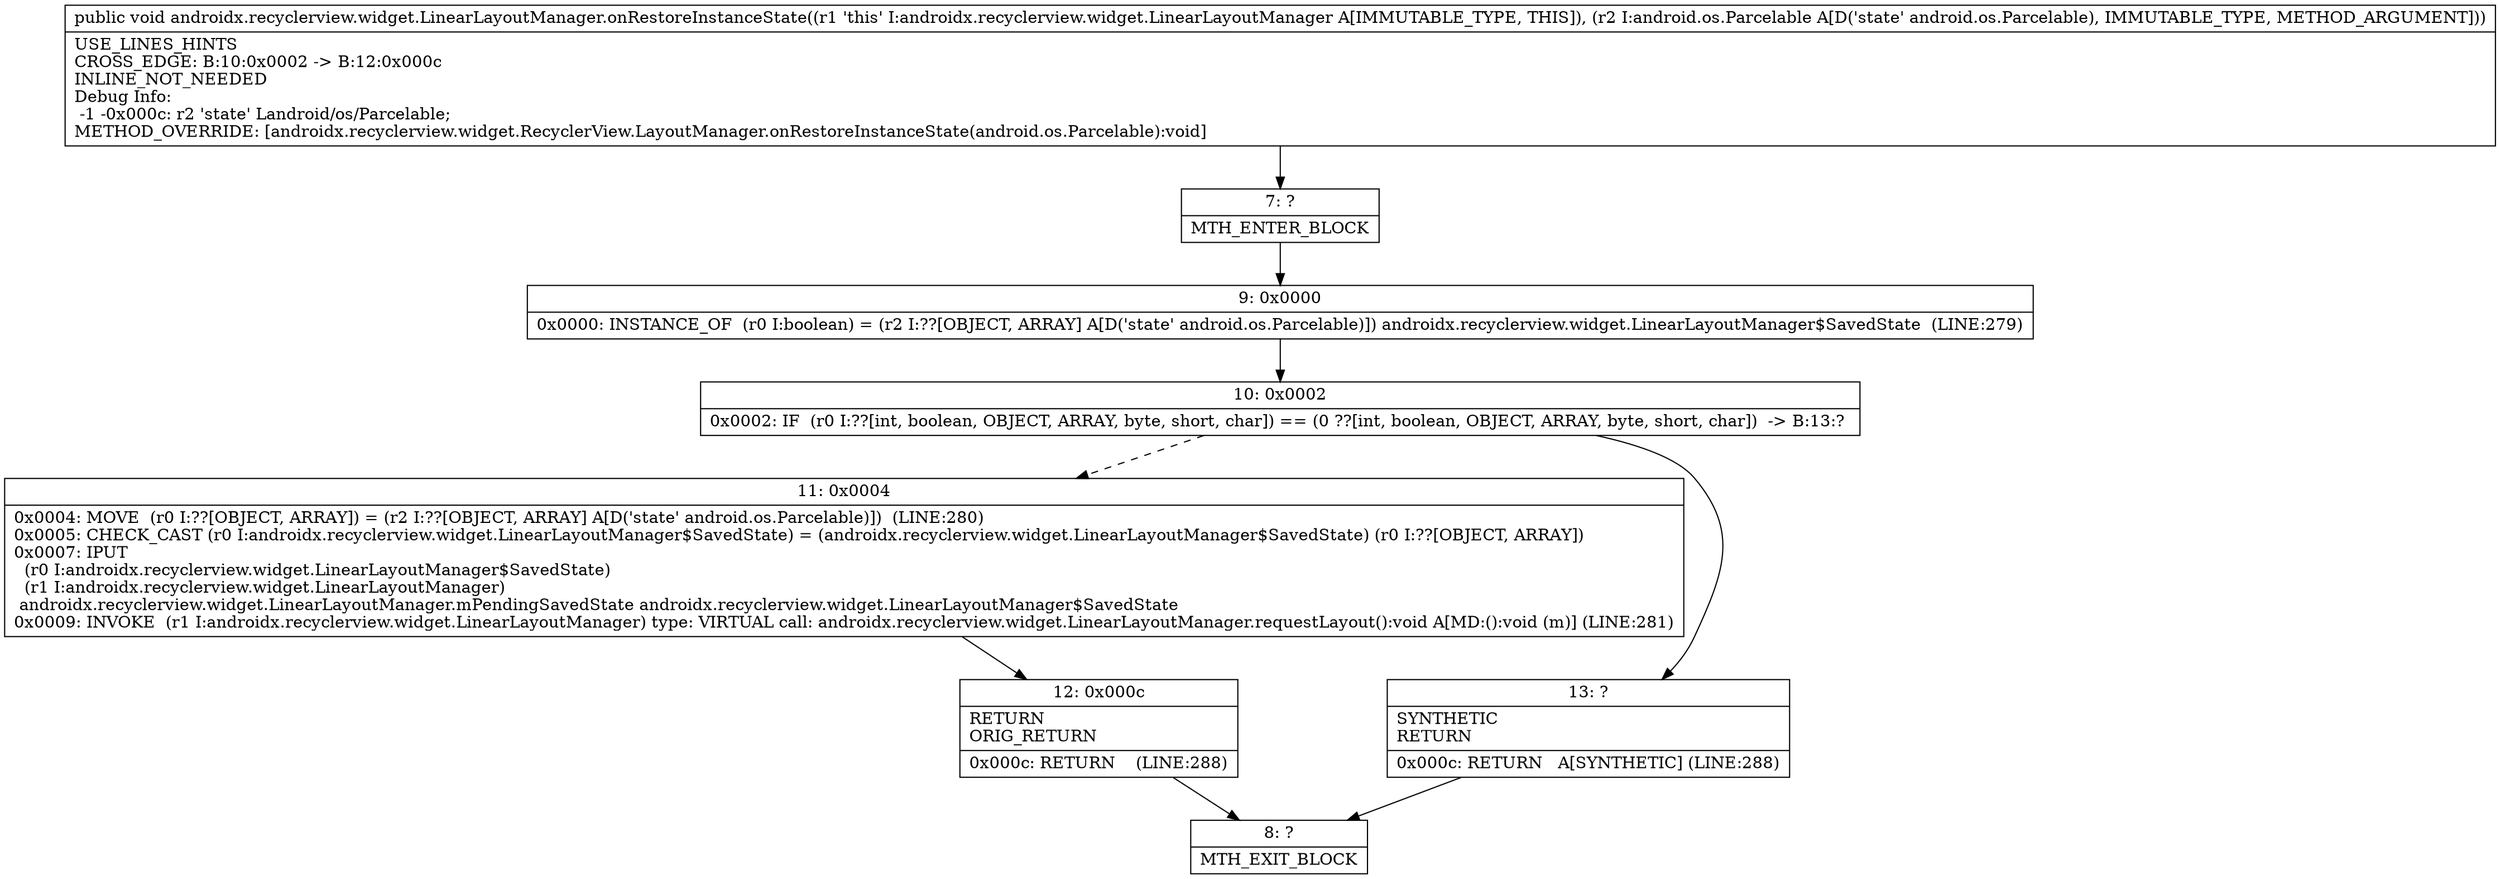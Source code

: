 digraph "CFG forandroidx.recyclerview.widget.LinearLayoutManager.onRestoreInstanceState(Landroid\/os\/Parcelable;)V" {
Node_7 [shape=record,label="{7\:\ ?|MTH_ENTER_BLOCK\l}"];
Node_9 [shape=record,label="{9\:\ 0x0000|0x0000: INSTANCE_OF  (r0 I:boolean) = (r2 I:??[OBJECT, ARRAY] A[D('state' android.os.Parcelable)]) androidx.recyclerview.widget.LinearLayoutManager$SavedState  (LINE:279)\l}"];
Node_10 [shape=record,label="{10\:\ 0x0002|0x0002: IF  (r0 I:??[int, boolean, OBJECT, ARRAY, byte, short, char]) == (0 ??[int, boolean, OBJECT, ARRAY, byte, short, char])  \-\> B:13:? \l}"];
Node_11 [shape=record,label="{11\:\ 0x0004|0x0004: MOVE  (r0 I:??[OBJECT, ARRAY]) = (r2 I:??[OBJECT, ARRAY] A[D('state' android.os.Parcelable)])  (LINE:280)\l0x0005: CHECK_CAST (r0 I:androidx.recyclerview.widget.LinearLayoutManager$SavedState) = (androidx.recyclerview.widget.LinearLayoutManager$SavedState) (r0 I:??[OBJECT, ARRAY]) \l0x0007: IPUT  \l  (r0 I:androidx.recyclerview.widget.LinearLayoutManager$SavedState)\l  (r1 I:androidx.recyclerview.widget.LinearLayoutManager)\l androidx.recyclerview.widget.LinearLayoutManager.mPendingSavedState androidx.recyclerview.widget.LinearLayoutManager$SavedState \l0x0009: INVOKE  (r1 I:androidx.recyclerview.widget.LinearLayoutManager) type: VIRTUAL call: androidx.recyclerview.widget.LinearLayoutManager.requestLayout():void A[MD:():void (m)] (LINE:281)\l}"];
Node_12 [shape=record,label="{12\:\ 0x000c|RETURN\lORIG_RETURN\l|0x000c: RETURN    (LINE:288)\l}"];
Node_8 [shape=record,label="{8\:\ ?|MTH_EXIT_BLOCK\l}"];
Node_13 [shape=record,label="{13\:\ ?|SYNTHETIC\lRETURN\l|0x000c: RETURN   A[SYNTHETIC] (LINE:288)\l}"];
MethodNode[shape=record,label="{public void androidx.recyclerview.widget.LinearLayoutManager.onRestoreInstanceState((r1 'this' I:androidx.recyclerview.widget.LinearLayoutManager A[IMMUTABLE_TYPE, THIS]), (r2 I:android.os.Parcelable A[D('state' android.os.Parcelable), IMMUTABLE_TYPE, METHOD_ARGUMENT]))  | USE_LINES_HINTS\lCROSS_EDGE: B:10:0x0002 \-\> B:12:0x000c\lINLINE_NOT_NEEDED\lDebug Info:\l  \-1 \-0x000c: r2 'state' Landroid\/os\/Parcelable;\lMETHOD_OVERRIDE: [androidx.recyclerview.widget.RecyclerView.LayoutManager.onRestoreInstanceState(android.os.Parcelable):void]\l}"];
MethodNode -> Node_7;Node_7 -> Node_9;
Node_9 -> Node_10;
Node_10 -> Node_11[style=dashed];
Node_10 -> Node_13;
Node_11 -> Node_12;
Node_12 -> Node_8;
Node_13 -> Node_8;
}

